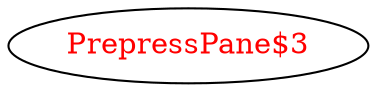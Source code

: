 digraph dependencyGraph {
 concentrate=true;
 ranksep="2.0";
 rankdir="LR"; 
 splines="ortho";
"PrepressPane$3" [fontcolor="red"];
}